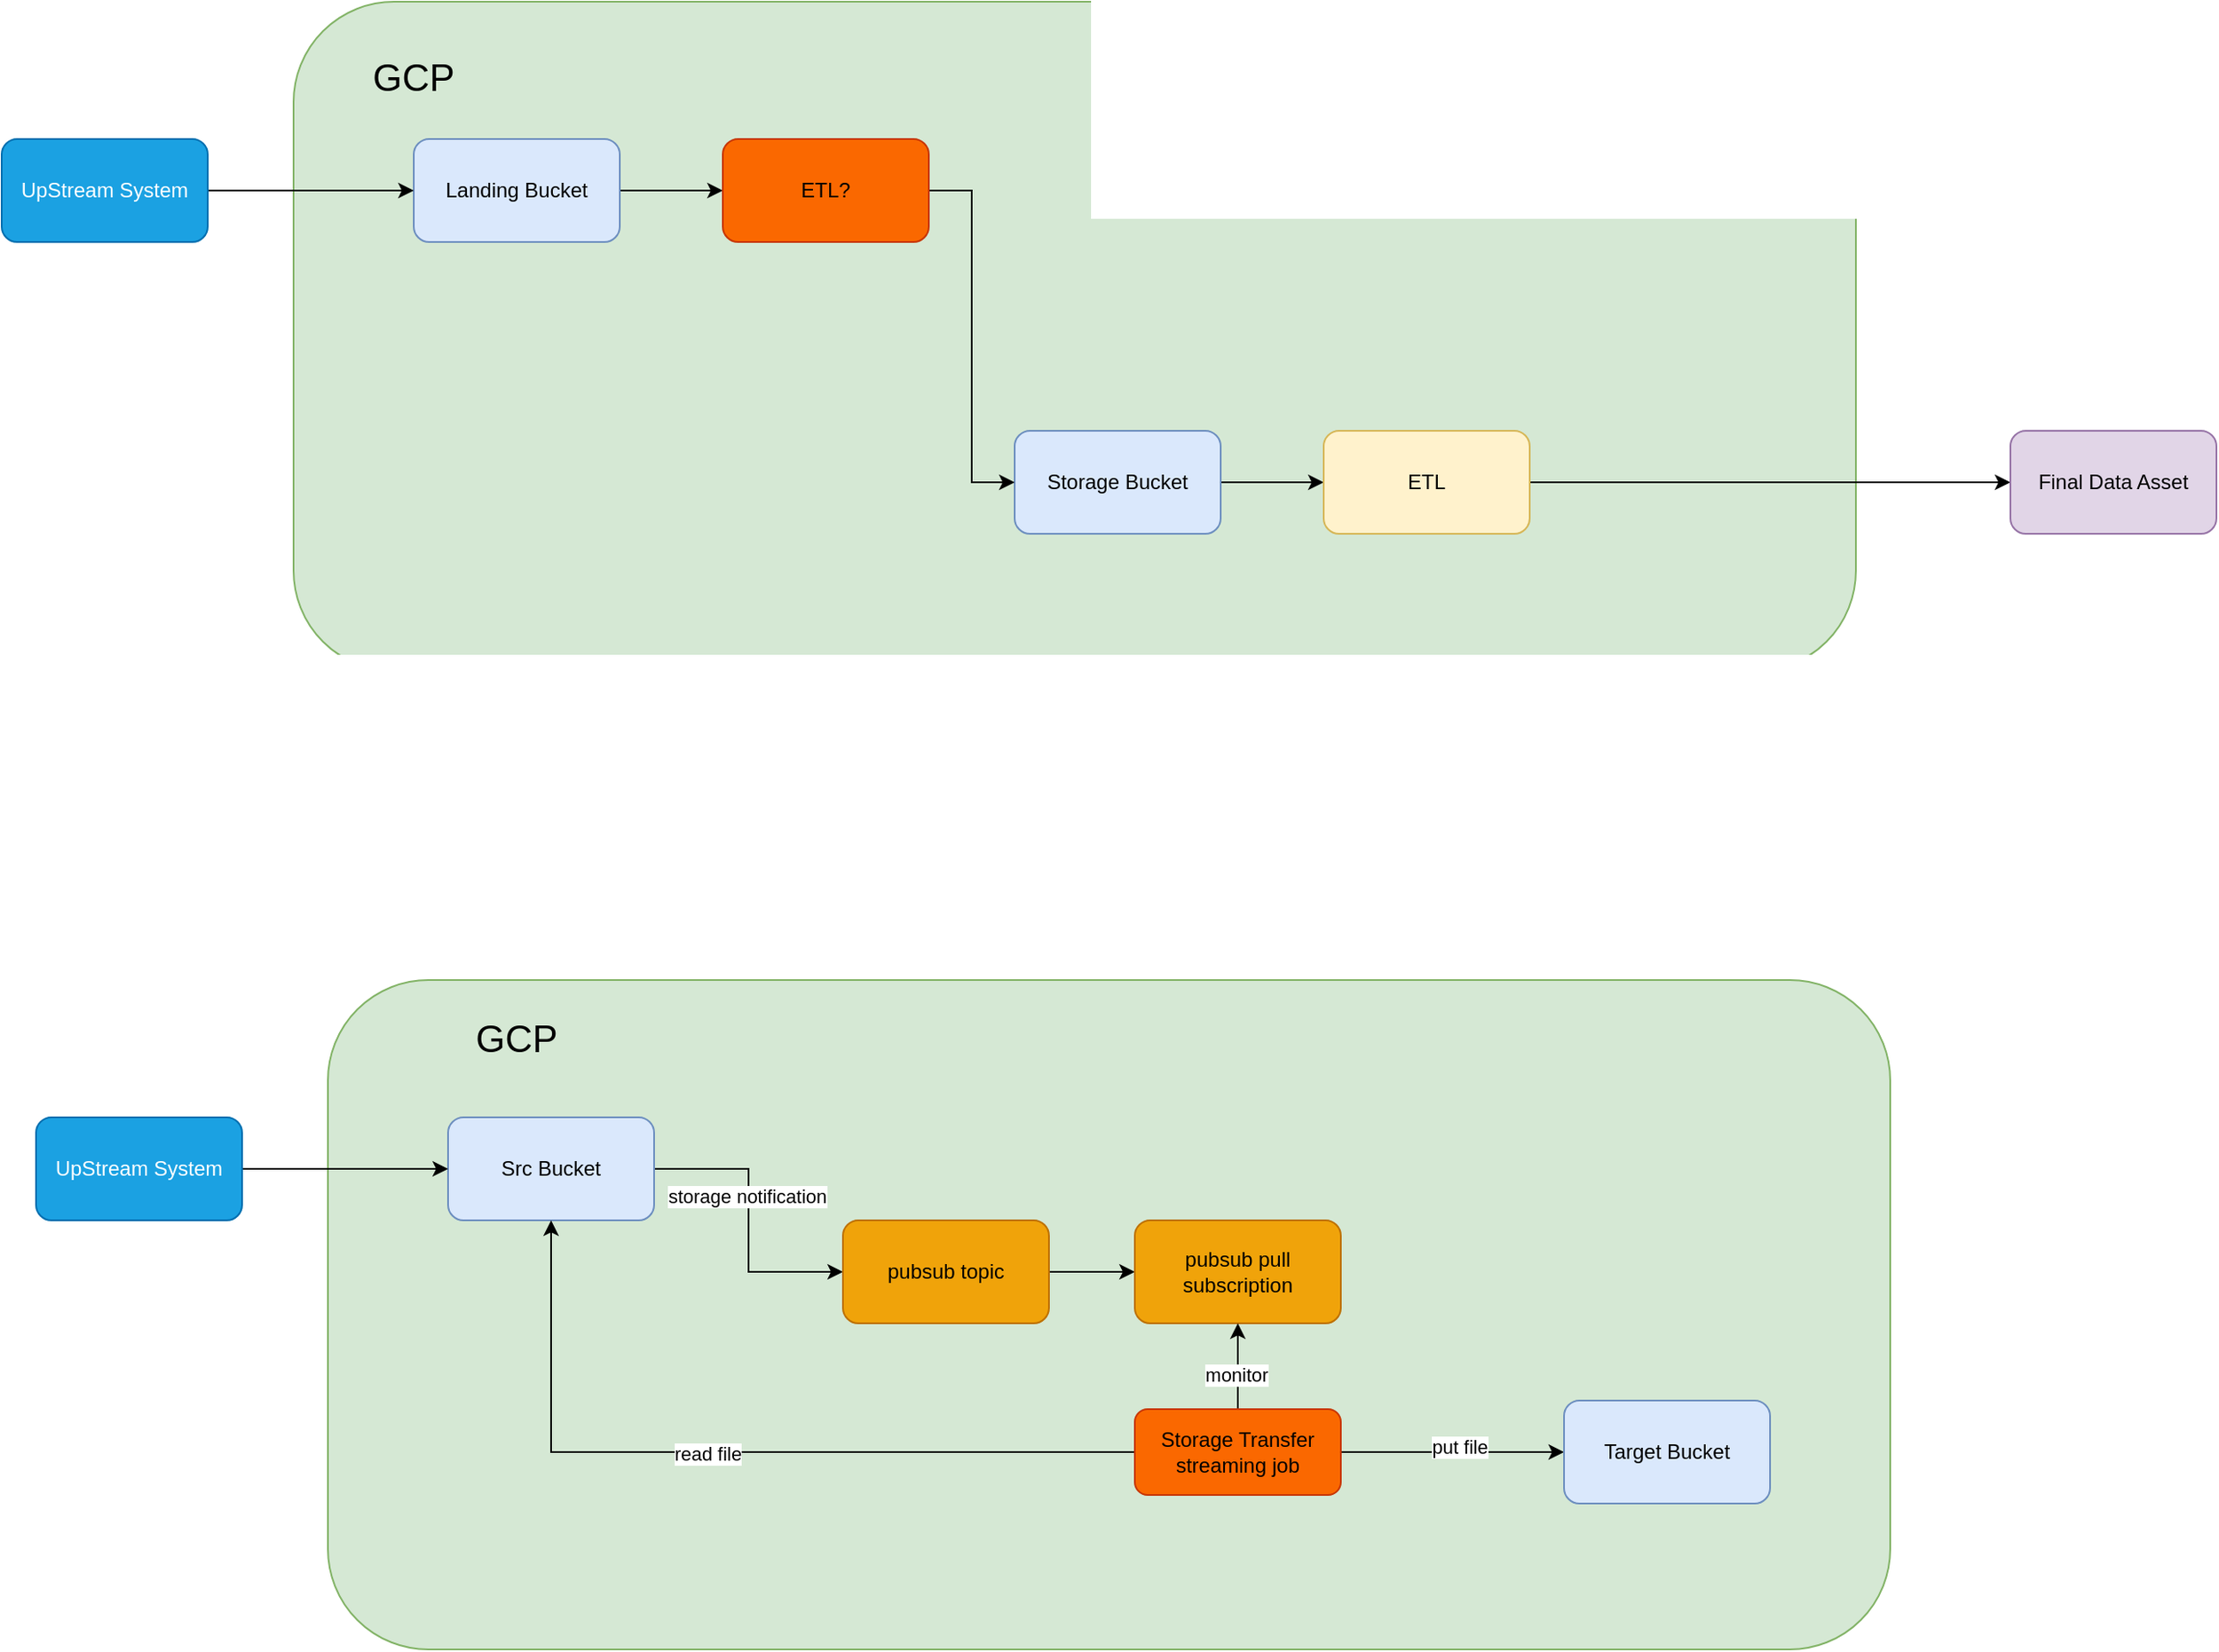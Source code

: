 <mxfile version="24.0.4" type="github">
  <diagram name="第 1 页" id="tsNokWFcRfGmPQ9r7uVr">
    <mxGraphModel dx="1761" dy="1848" grid="1" gridSize="10" guides="1" tooltips="1" connect="1" arrows="1" fold="1" page="1" pageScale="1" pageWidth="1920" pageHeight="1200" math="0" shadow="0">
      <root>
        <mxCell id="0" />
        <mxCell id="1" parent="0" />
        <mxCell id="b2zcIq6ssJOiFJ0WODJw-2" value="" style="rounded=1;whiteSpace=wrap;html=1;fillColor=#d5e8d4;strokeColor=#82b366;" vertex="1" parent="1">
          <mxGeometry x="230" y="120" width="910" height="390" as="geometry" />
        </mxCell>
        <mxCell id="b2zcIq6ssJOiFJ0WODJw-6" style="edgeStyle=orthogonalEdgeStyle;rounded=0;orthogonalLoop=1;jettySize=auto;html=1;entryX=0;entryY=0.5;entryDx=0;entryDy=0;" edge="1" parent="1" source="b2zcIq6ssJOiFJ0WODJw-1" target="b2zcIq6ssJOiFJ0WODJw-5">
          <mxGeometry relative="1" as="geometry" />
        </mxCell>
        <mxCell id="b2zcIq6ssJOiFJ0WODJw-1" value="Landing Bucket" style="rounded=1;whiteSpace=wrap;html=1;fillColor=#dae8fc;strokeColor=#6c8ebf;" vertex="1" parent="1">
          <mxGeometry x="300" y="200" width="120" height="60" as="geometry" />
        </mxCell>
        <mxCell id="b2zcIq6ssJOiFJ0WODJw-10" style="edgeStyle=orthogonalEdgeStyle;rounded=0;orthogonalLoop=1;jettySize=auto;html=1;" edge="1" parent="1" source="b2zcIq6ssJOiFJ0WODJw-3" target="b2zcIq6ssJOiFJ0WODJw-8">
          <mxGeometry relative="1" as="geometry" />
        </mxCell>
        <mxCell id="b2zcIq6ssJOiFJ0WODJw-3" value="Storage Bucket" style="rounded=1;whiteSpace=wrap;html=1;fillColor=#dae8fc;strokeColor=#6c8ebf;" vertex="1" parent="1">
          <mxGeometry x="650" y="370" width="120" height="60" as="geometry" />
        </mxCell>
        <mxCell id="b2zcIq6ssJOiFJ0WODJw-7" style="edgeStyle=orthogonalEdgeStyle;rounded=0;orthogonalLoop=1;jettySize=auto;html=1;entryX=0;entryY=0.5;entryDx=0;entryDy=0;" edge="1" parent="1" source="b2zcIq6ssJOiFJ0WODJw-5" target="b2zcIq6ssJOiFJ0WODJw-3">
          <mxGeometry relative="1" as="geometry" />
        </mxCell>
        <mxCell id="b2zcIq6ssJOiFJ0WODJw-5" value="ETL?" style="rounded=1;whiteSpace=wrap;html=1;fillColor=#fa6800;strokeColor=#C73500;fontColor=#000000;" vertex="1" parent="1">
          <mxGeometry x="480" y="200" width="120" height="60" as="geometry" />
        </mxCell>
        <mxCell id="b2zcIq6ssJOiFJ0WODJw-11" style="edgeStyle=orthogonalEdgeStyle;rounded=0;orthogonalLoop=1;jettySize=auto;html=1;" edge="1" parent="1" source="b2zcIq6ssJOiFJ0WODJw-8">
          <mxGeometry relative="1" as="geometry">
            <mxPoint x="1230" y="400" as="targetPoint" />
          </mxGeometry>
        </mxCell>
        <mxCell id="b2zcIq6ssJOiFJ0WODJw-8" value="ETL" style="rounded=1;whiteSpace=wrap;html=1;fillColor=#fff2cc;strokeColor=#d6b656;" vertex="1" parent="1">
          <mxGeometry x="830" y="370" width="120" height="60" as="geometry" />
        </mxCell>
        <mxCell id="b2zcIq6ssJOiFJ0WODJw-12" value="Final Data Asset" style="rounded=1;whiteSpace=wrap;html=1;fillColor=#e1d5e7;strokeColor=#9673a6;" vertex="1" parent="1">
          <mxGeometry x="1230" y="370" width="120" height="60" as="geometry" />
        </mxCell>
        <mxCell id="b2zcIq6ssJOiFJ0WODJw-14" style="edgeStyle=orthogonalEdgeStyle;rounded=0;orthogonalLoop=1;jettySize=auto;html=1;entryX=0;entryY=0.5;entryDx=0;entryDy=0;" edge="1" parent="1" source="b2zcIq6ssJOiFJ0WODJw-13" target="b2zcIq6ssJOiFJ0WODJw-1">
          <mxGeometry relative="1" as="geometry" />
        </mxCell>
        <mxCell id="b2zcIq6ssJOiFJ0WODJw-13" value="UpStream System" style="rounded=1;whiteSpace=wrap;html=1;fillColor=#1ba1e2;strokeColor=#006EAF;fontColor=#ffffff;" vertex="1" parent="1">
          <mxGeometry x="60" y="200" width="120" height="60" as="geometry" />
        </mxCell>
        <mxCell id="b2zcIq6ssJOiFJ0WODJw-15" value="GCP" style="text;strokeColor=none;align=center;fillColor=none;html=1;verticalAlign=middle;whiteSpace=wrap;rounded=0;fontSize=22;" vertex="1" parent="1">
          <mxGeometry x="270" y="150" width="60" height="30" as="geometry" />
        </mxCell>
        <mxCell id="b2zcIq6ssJOiFJ0WODJw-16" value="" style="rounded=1;whiteSpace=wrap;html=1;fillColor=#d5e8d4;strokeColor=#82b366;" vertex="1" parent="1">
          <mxGeometry x="250" y="690" width="910" height="390" as="geometry" />
        </mxCell>
        <mxCell id="b2zcIq6ssJOiFJ0WODJw-23" style="edgeStyle=orthogonalEdgeStyle;rounded=0;orthogonalLoop=1;jettySize=auto;html=1;entryX=0;entryY=0.5;entryDx=0;entryDy=0;" edge="1" parent="1" source="b2zcIq6ssJOiFJ0WODJw-17" target="b2zcIq6ssJOiFJ0WODJw-21">
          <mxGeometry relative="1" as="geometry" />
        </mxCell>
        <mxCell id="b2zcIq6ssJOiFJ0WODJw-24" value="storage notification" style="edgeLabel;html=1;align=center;verticalAlign=middle;resizable=0;points=[];" vertex="1" connectable="0" parent="b2zcIq6ssJOiFJ0WODJw-23">
          <mxGeometry x="-0.165" y="-1" relative="1" as="geometry">
            <mxPoint as="offset" />
          </mxGeometry>
        </mxCell>
        <mxCell id="b2zcIq6ssJOiFJ0WODJw-17" value="Src Bucket" style="rounded=1;whiteSpace=wrap;html=1;fillColor=#dae8fc;strokeColor=#6c8ebf;" vertex="1" parent="1">
          <mxGeometry x="320" y="770" width="120" height="60" as="geometry" />
        </mxCell>
        <mxCell id="b2zcIq6ssJOiFJ0WODJw-18" style="edgeStyle=orthogonalEdgeStyle;rounded=0;orthogonalLoop=1;jettySize=auto;html=1;entryX=0;entryY=0.5;entryDx=0;entryDy=0;" edge="1" parent="1" source="b2zcIq6ssJOiFJ0WODJw-19">
          <mxGeometry relative="1" as="geometry">
            <mxPoint x="320" y="800" as="targetPoint" />
          </mxGeometry>
        </mxCell>
        <mxCell id="b2zcIq6ssJOiFJ0WODJw-19" value="UpStream System" style="rounded=1;whiteSpace=wrap;html=1;fillColor=#1ba1e2;strokeColor=#006EAF;fontColor=#ffffff;" vertex="1" parent="1">
          <mxGeometry x="80" y="770" width="120" height="60" as="geometry" />
        </mxCell>
        <mxCell id="b2zcIq6ssJOiFJ0WODJw-20" value="GCP" style="text;strokeColor=none;align=center;fillColor=none;html=1;verticalAlign=middle;whiteSpace=wrap;rounded=0;fontSize=22;" vertex="1" parent="1">
          <mxGeometry x="330" y="710" width="60" height="30" as="geometry" />
        </mxCell>
        <mxCell id="b2zcIq6ssJOiFJ0WODJw-25" style="edgeStyle=orthogonalEdgeStyle;rounded=0;orthogonalLoop=1;jettySize=auto;html=1;entryX=0;entryY=0.5;entryDx=0;entryDy=0;" edge="1" parent="1" source="b2zcIq6ssJOiFJ0WODJw-21" target="b2zcIq6ssJOiFJ0WODJw-22">
          <mxGeometry relative="1" as="geometry" />
        </mxCell>
        <mxCell id="b2zcIq6ssJOiFJ0WODJw-21" value="pubsub topic" style="rounded=1;whiteSpace=wrap;html=1;fillColor=#f0a30a;fontColor=#000000;strokeColor=#BD7000;" vertex="1" parent="1">
          <mxGeometry x="550" y="830" width="120" height="60" as="geometry" />
        </mxCell>
        <mxCell id="b2zcIq6ssJOiFJ0WODJw-22" value="pubsub pull subscription" style="rounded=1;whiteSpace=wrap;html=1;fillColor=#f0a30a;fontColor=#000000;strokeColor=#BD7000;" vertex="1" parent="1">
          <mxGeometry x="720" y="830" width="120" height="60" as="geometry" />
        </mxCell>
        <mxCell id="b2zcIq6ssJOiFJ0WODJw-27" style="edgeStyle=orthogonalEdgeStyle;rounded=0;orthogonalLoop=1;jettySize=auto;html=1;" edge="1" parent="1" source="b2zcIq6ssJOiFJ0WODJw-26" target="b2zcIq6ssJOiFJ0WODJw-22">
          <mxGeometry relative="1" as="geometry" />
        </mxCell>
        <mxCell id="b2zcIq6ssJOiFJ0WODJw-28" value="monitor" style="edgeLabel;html=1;align=center;verticalAlign=middle;resizable=0;points=[];" vertex="1" connectable="0" parent="b2zcIq6ssJOiFJ0WODJw-27">
          <mxGeometry x="-0.2" y="1" relative="1" as="geometry">
            <mxPoint as="offset" />
          </mxGeometry>
        </mxCell>
        <mxCell id="b2zcIq6ssJOiFJ0WODJw-29" style="edgeStyle=orthogonalEdgeStyle;rounded=0;orthogonalLoop=1;jettySize=auto;html=1;entryX=0.5;entryY=1;entryDx=0;entryDy=0;" edge="1" parent="1" source="b2zcIq6ssJOiFJ0WODJw-26" target="b2zcIq6ssJOiFJ0WODJw-17">
          <mxGeometry relative="1" as="geometry" />
        </mxCell>
        <mxCell id="b2zcIq6ssJOiFJ0WODJw-30" value="read file" style="edgeLabel;html=1;align=center;verticalAlign=middle;resizable=0;points=[];" vertex="1" connectable="0" parent="b2zcIq6ssJOiFJ0WODJw-29">
          <mxGeometry x="0.048" y="1" relative="1" as="geometry">
            <mxPoint as="offset" />
          </mxGeometry>
        </mxCell>
        <mxCell id="b2zcIq6ssJOiFJ0WODJw-32" style="edgeStyle=orthogonalEdgeStyle;rounded=0;orthogonalLoop=1;jettySize=auto;html=1;entryX=0;entryY=0.5;entryDx=0;entryDy=0;" edge="1" parent="1" source="b2zcIq6ssJOiFJ0WODJw-26" target="b2zcIq6ssJOiFJ0WODJw-31">
          <mxGeometry relative="1" as="geometry" />
        </mxCell>
        <mxCell id="b2zcIq6ssJOiFJ0WODJw-33" value="put file" style="edgeLabel;html=1;align=center;verticalAlign=middle;resizable=0;points=[];" vertex="1" connectable="0" parent="b2zcIq6ssJOiFJ0WODJw-32">
          <mxGeometry x="0.061" y="3" relative="1" as="geometry">
            <mxPoint as="offset" />
          </mxGeometry>
        </mxCell>
        <mxCell id="b2zcIq6ssJOiFJ0WODJw-26" value="Storage Transfer streaming job" style="rounded=1;whiteSpace=wrap;html=1;fillColor=#fa6800;strokeColor=#C73500;fontColor=#000000;" vertex="1" parent="1">
          <mxGeometry x="720" y="940" width="120" height="50" as="geometry" />
        </mxCell>
        <mxCell id="b2zcIq6ssJOiFJ0WODJw-31" value="Target Bucket" style="rounded=1;whiteSpace=wrap;html=1;fillColor=#dae8fc;strokeColor=#6c8ebf;" vertex="1" parent="1">
          <mxGeometry x="970" y="935" width="120" height="60" as="geometry" />
        </mxCell>
      </root>
    </mxGraphModel>
  </diagram>
</mxfile>
